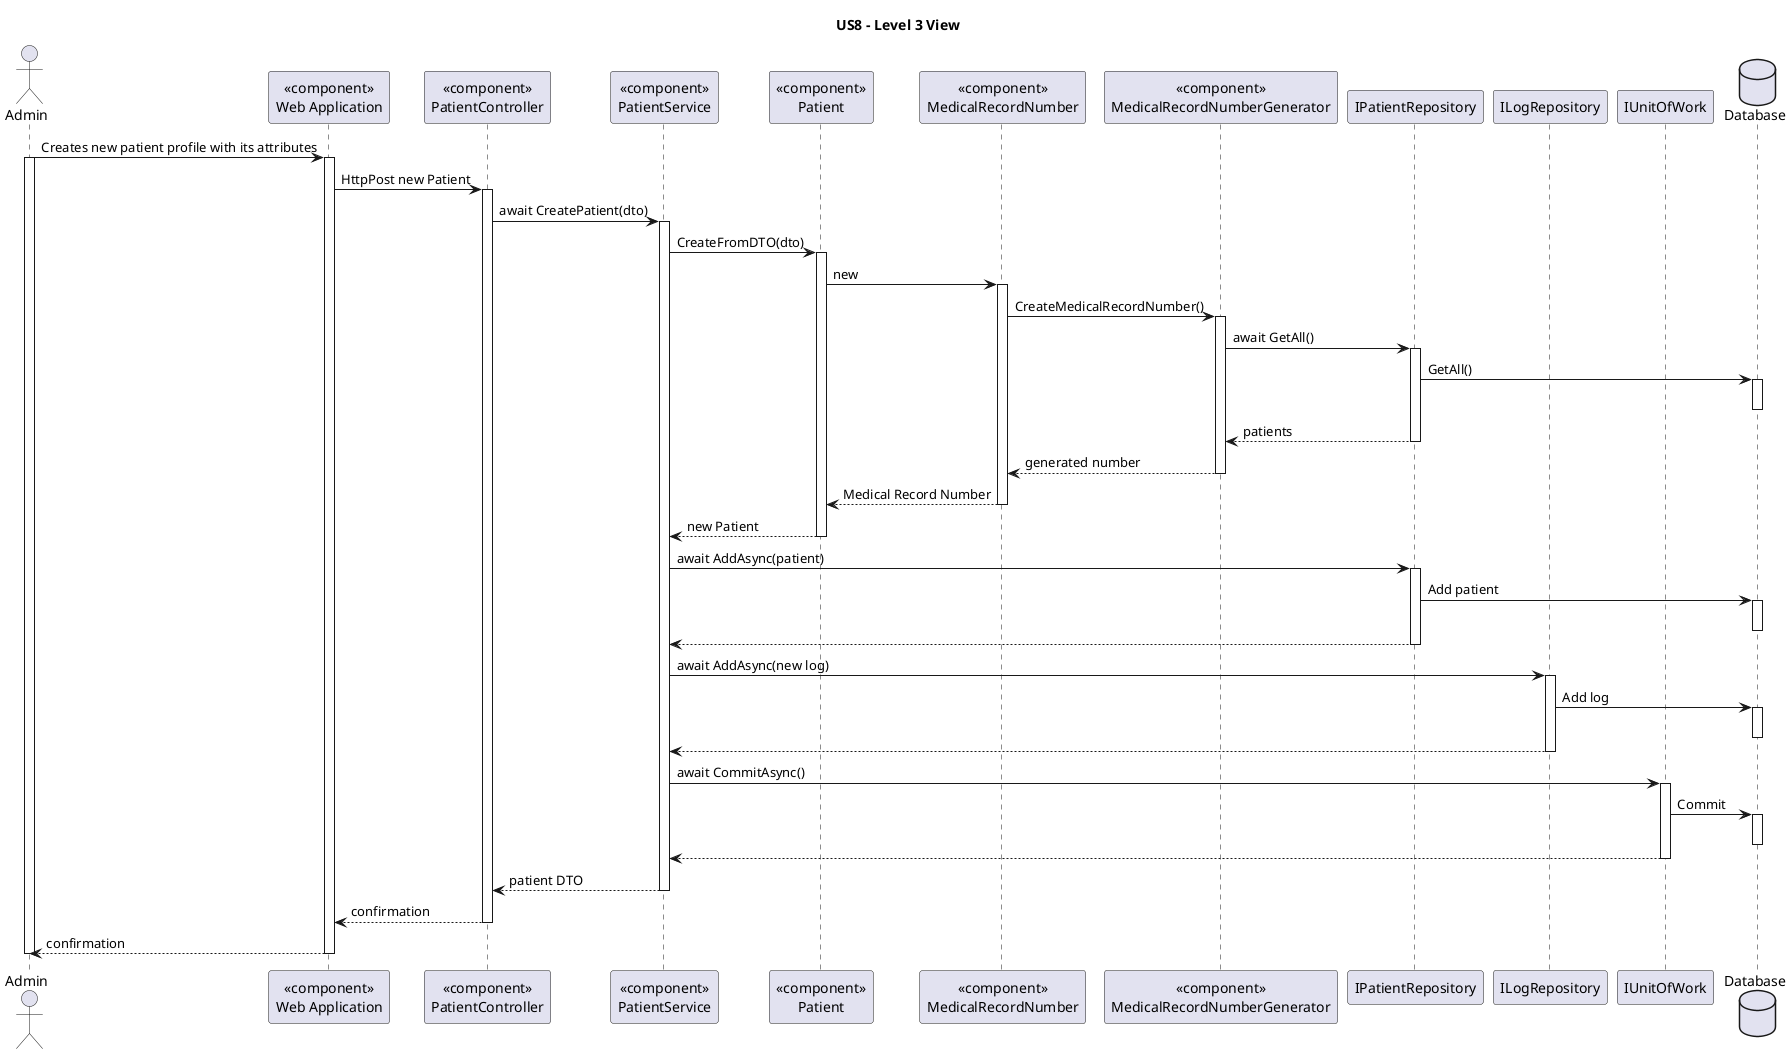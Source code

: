 ' 
' User Story: As an Admin,  I want to register new backoffice users (e.g., doctors, nurses, technicians, admins) via an out-of-band process, so that they can access the backoffice system with appropriate permissions.
'
' Acceptance Criteria:
' 
' - Backoffice users (e.g., doctors, nurses, technicians) are registered by an Admin via an internal process, not via self-registration.
' - Admin assigns roles (e.g., Doctor, Nurse, Technician) during the registration process.
' - Registered users receive a one-time setup link via email to set their password and activate their account.
' - The system enforces strong password requirements for security.
' - A confirmation email is sent to verify the user’s registration.

@startuml

title US8 - Level 3 View

actor Admin as U
participant "<<component>>\nWeb Application" as web
participant "<<component>>\nPatientController" as ctrl
participant "<<component>>\nPatientService" as service
participant "<<component>>\nPatient" as pat
participant "<<component>>\nMedicalRecordNumber" as number
participant "<<component>>\nMedicalRecordNumberGenerator" as generator

participant "IPatientRepository" as patrepo
participant "ILogRepository" as logrepo
participant "IUnitOfWork" as work
database "Database" as db

U -> web : Creates new patient profile with its attributes
activate U
activate web
web -> ctrl : HttpPost new Patient
activate ctrl

ctrl -> service : await CreatePatient(dto)
activate service

service -> pat : CreateFromDTO(dto)
activate pat
pat -> number : new
activate number

number -> generator : CreateMedicalRecordNumber()
activate generator
generator -> patrepo : await GetAll()
activate patrepo
patrepo -> db : GetAll()
activate db
deactivate db

patrepo --> generator : patients
deactivate patrepo
generator --> number : generated number
deactivate generator
number --> pat : Medical Record Number
deactivate number
pat --> service : new Patient
deactivate pat

service -> patrepo : await AddAsync(patient)
activate patrepo
patrepo -> db : Add patient
activate db
deactivate db
patrepo --> service
deactivate patrepo

service -> logrepo : await AddAsync(new log)
activate logrepo
logrepo -> db : Add log
activate db
deactivate db
logrepo --> service
deactivate logrepo

service -> work : await CommitAsync()
activate work
work -> db : Commit
activate db
deactivate db
work --> service
deactivate work

service --> ctrl : patient DTO
deactivate service
ctrl --> web : confirmation
deactivate ctrl
web --> U : confirmation
deactivate web
deactivate U


@enduml